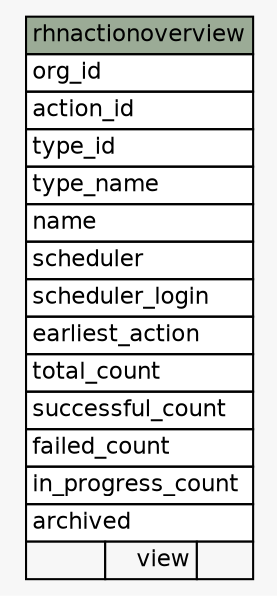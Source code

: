 // dot 2.26.0 on Linux 2.6.32-504.el6.x86_64
// SchemaSpy rev 590
digraph "rhnactionoverview" {
  graph [
    rankdir="RL"
    bgcolor="#f7f7f7"
    nodesep="0.18"
    ranksep="0.46"
    fontname="Helvetica"
    fontsize="11"
  ];
  node [
    fontname="Helvetica"
    fontsize="11"
    shape="plaintext"
  ];
  edge [
    arrowsize="0.8"
  ];
  "rhnactionoverview" [
    label=<
    <TABLE BORDER="0" CELLBORDER="1" CELLSPACING="0" BGCOLOR="#ffffff">
      <TR><TD COLSPAN="3" BGCOLOR="#9bab96" ALIGN="CENTER">rhnactionoverview</TD></TR>
      <TR><TD PORT="org_id" COLSPAN="3" ALIGN="LEFT">org_id</TD></TR>
      <TR><TD PORT="action_id" COLSPAN="3" ALIGN="LEFT">action_id</TD></TR>
      <TR><TD PORT="type_id" COLSPAN="3" ALIGN="LEFT">type_id</TD></TR>
      <TR><TD PORT="type_name" COLSPAN="3" ALIGN="LEFT">type_name</TD></TR>
      <TR><TD PORT="name" COLSPAN="3" ALIGN="LEFT">name</TD></TR>
      <TR><TD PORT="scheduler" COLSPAN="3" ALIGN="LEFT">scheduler</TD></TR>
      <TR><TD PORT="scheduler_login" COLSPAN="3" ALIGN="LEFT">scheduler_login</TD></TR>
      <TR><TD PORT="earliest_action" COLSPAN="3" ALIGN="LEFT">earliest_action</TD></TR>
      <TR><TD PORT="total_count" COLSPAN="3" ALIGN="LEFT">total_count</TD></TR>
      <TR><TD PORT="successful_count" COLSPAN="3" ALIGN="LEFT">successful_count</TD></TR>
      <TR><TD PORT="failed_count" COLSPAN="3" ALIGN="LEFT">failed_count</TD></TR>
      <TR><TD PORT="in_progress_count" COLSPAN="3" ALIGN="LEFT">in_progress_count</TD></TR>
      <TR><TD PORT="archived" COLSPAN="3" ALIGN="LEFT">archived</TD></TR>
      <TR><TD ALIGN="LEFT" BGCOLOR="#f7f7f7">  </TD><TD ALIGN="RIGHT" BGCOLOR="#f7f7f7">view</TD><TD ALIGN="RIGHT" BGCOLOR="#f7f7f7">  </TD></TR>
    </TABLE>>
    URL="tables/rhnactionoverview.html"
    tooltip="rhnactionoverview"
  ];
}
